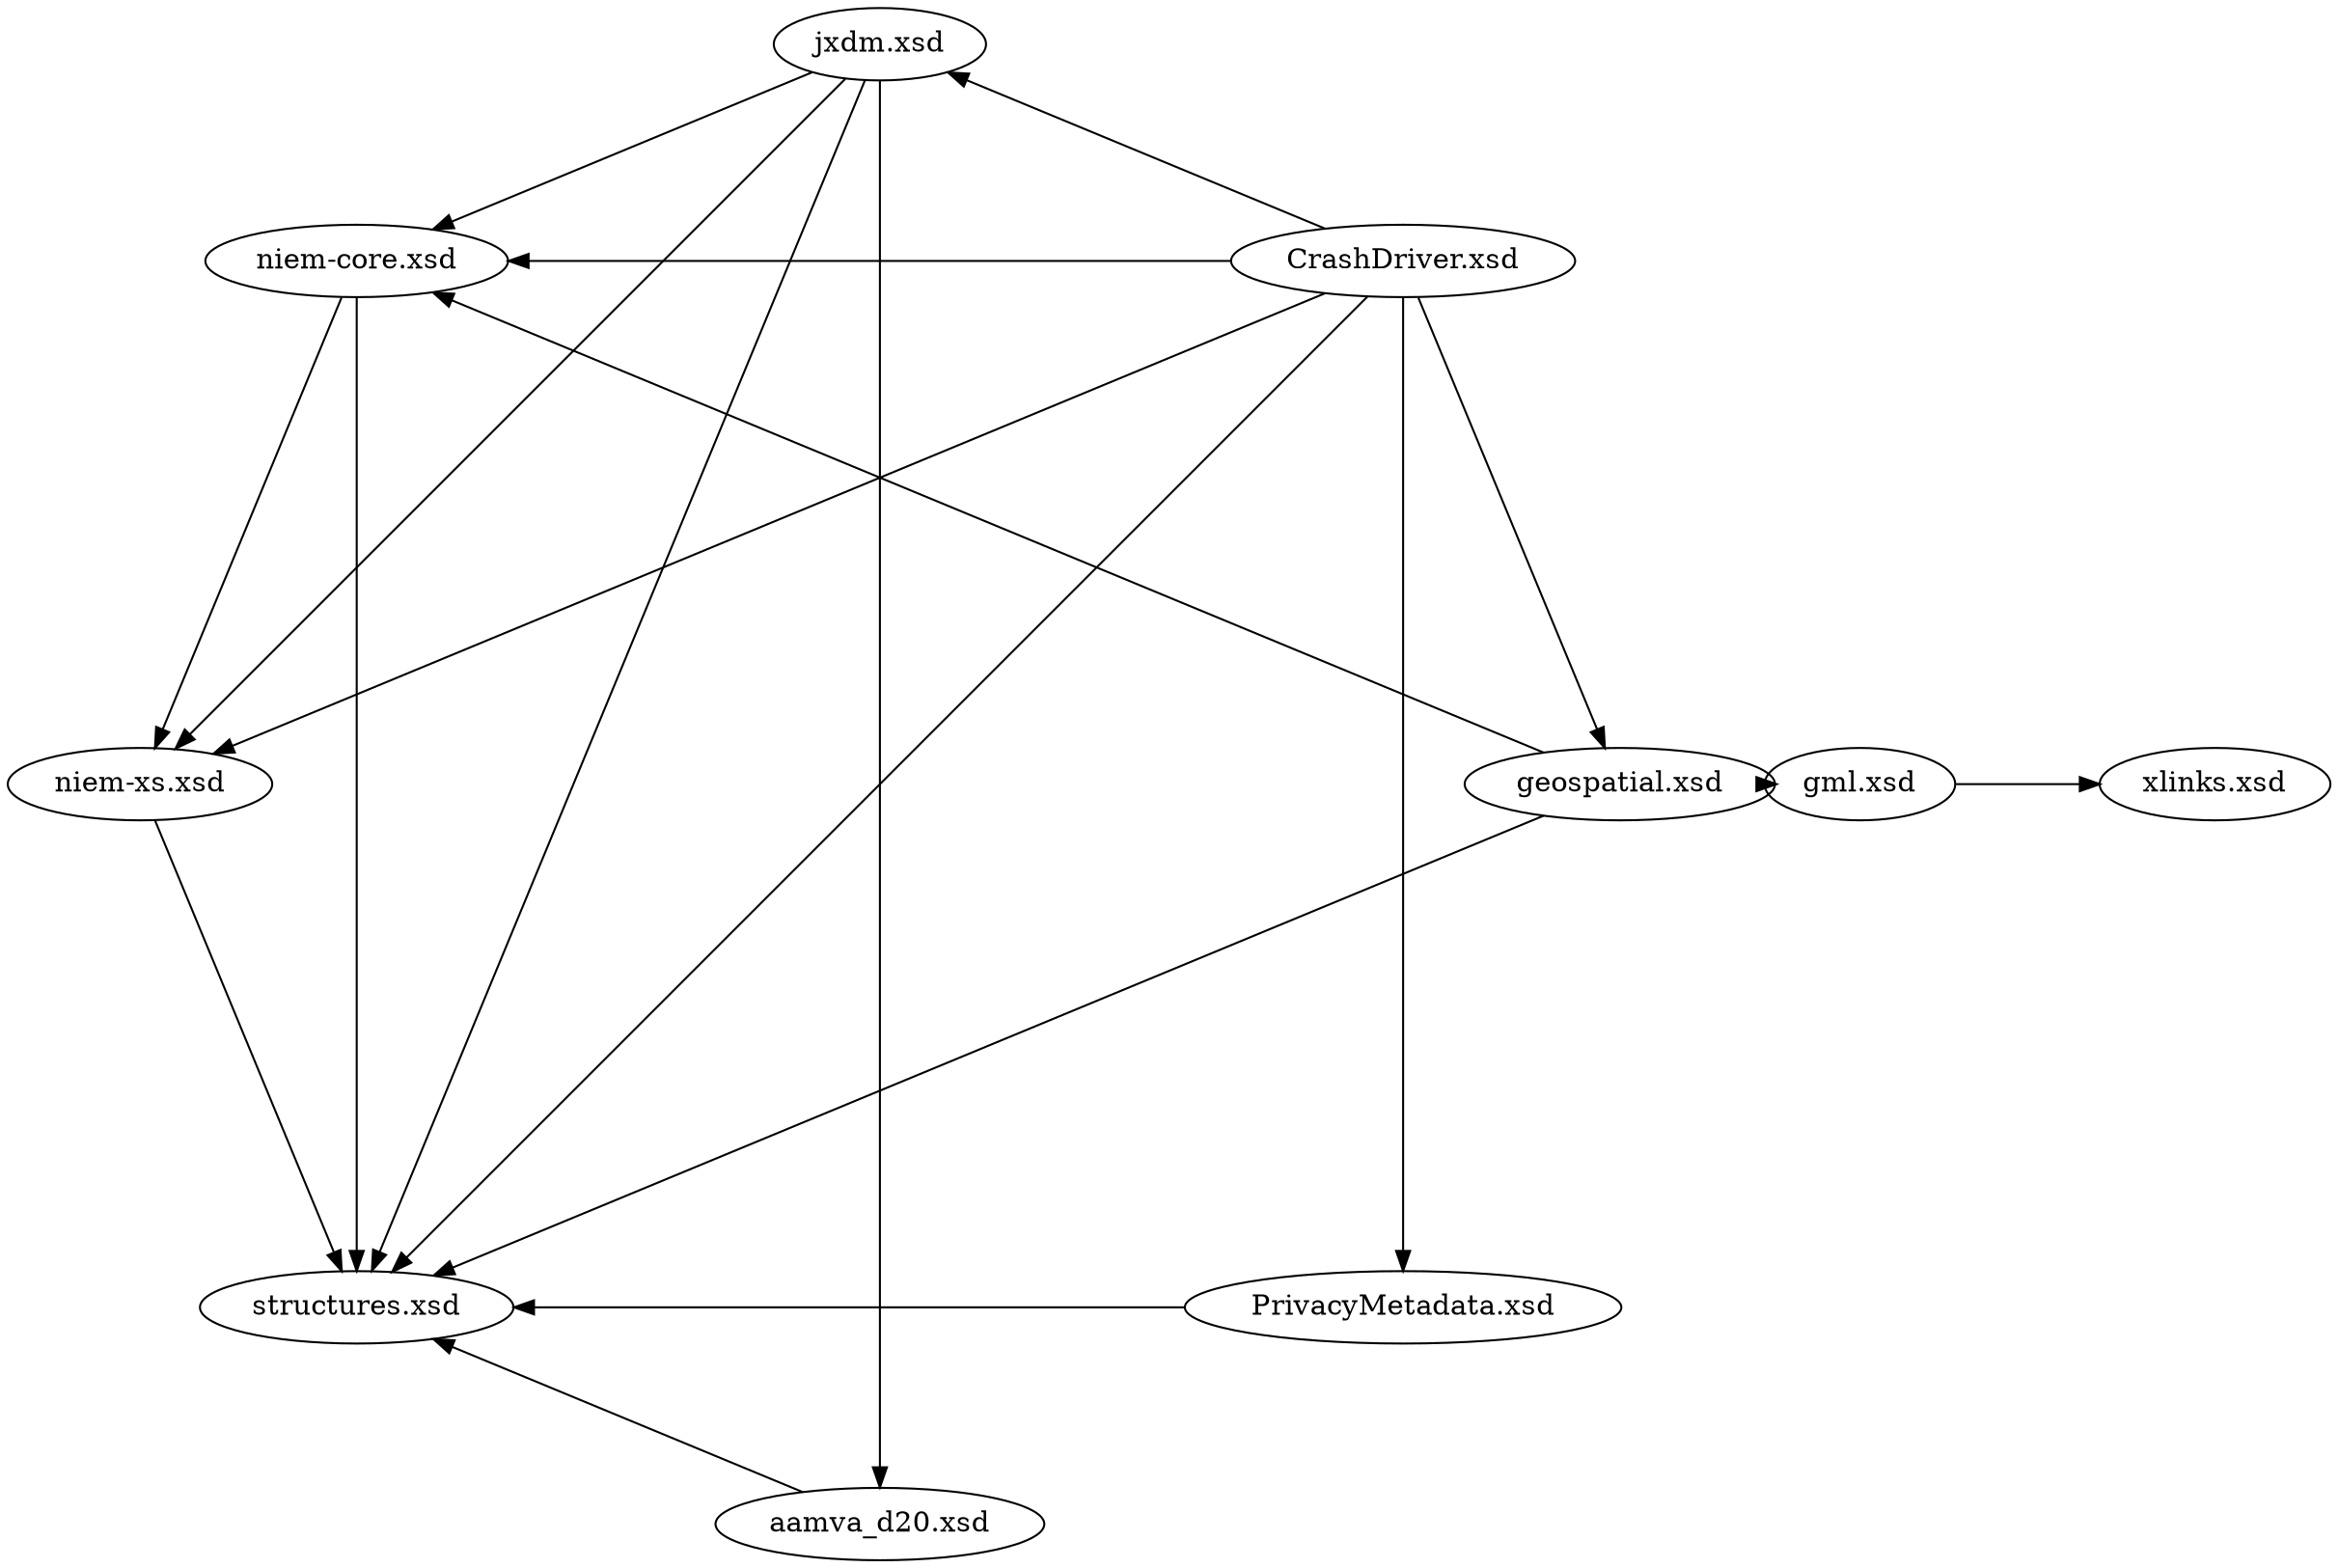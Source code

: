 digraph schemas {

	// layouts
    layout="circo";
    // layout="dot";
    
    // layout="fdp";
    // layout="neato";
    // layout="osage";
    // layout="patchwork";
    // layout="sfdp";
    // layout="twopi";

	// extension

	CrashDriver [label="CrashDriver.xsd"];
		CrashDriver -> PrivacyMetadata;
		CrashDriver -> niem_core;
		CrashDriver -> jxdm;
		CrashDriver -> geospatial;
		CrashDriver -> niem_xs;
		CrashDriver -> structures;
//		CrashDriver -> conformanceTargets [style="dashed"];

	PrivacyMetadata [label="PrivacyMetadata.xsd"];
		PrivacyMetadata -> structures;
//		PrivacyMetadata -> conformanceTargets [style="dashed"];

	// external
	gml [label="gml.xsd"];
		gml -> xlinks;
	xlinks [label="xlinks.xsd"];
		// none


	// utility

//	appinfo [label="appinfo.xsd"];
		// none
//	code_lists_instance [label="code-lists-instance.xsd"];
		// none
//	code_lists_schema_appinfo [label="code-lists-schema-appinfo.xsd"];
		// none
//	conformanceTargets [label="conformanceTargets.xsd"];
		// none
	structures [label="structures.xsd"];
		// none


	// core

	niem_core [label="niem-core.xsd"];
		niem_core -> niem_xs;
		niem_core -> structures;
//		niem_core -> appinfo [style="dashed"];
//		niem_core -> conformanceTargets [style="dashed"];

	// domains
	jxdm [label="jxdm.xsd"];
		jxdm -> aamva_d20;
		jxdm -> niem_core;
		jxdm -> niem_xs;
		jxdm -> structures;
//		jxdm -> appinfo [style="dashed"];
//		jxdm -> conformanceTargets [style="dashed"];

	// codes

	aamva_d20 [label="aamva_d20.xsd"];
		aamva_d20 -> structures;
//		aamva_d20 -> appinfo [style="dashed"];
//		aamva_d20 -> conformanceTargets [style="dashed"];

	// adapters

	geospatial [label="geospatial.xsd"];
		geospatial -> niem_core
		geospatial -> structures
		geospatial -> gml;

	niem_xs [label="niem-xs.xsd"];
		niem_xs -> structures;

	// ========================


}